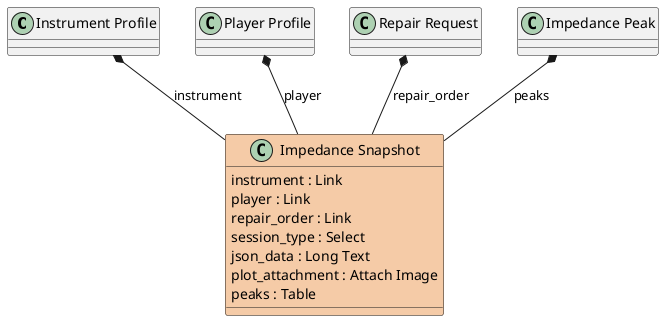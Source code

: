 @startuml
"Instrument Profile" *-- "Impedance Snapshot" : instrument
"Player Profile" *-- "Impedance Snapshot" : player
"Repair Request" *-- "Impedance Snapshot" : repair_order
"Impedance Peak" *-- "Impedance Snapshot" : peaks
class "Impedance Snapshot" #F5CBA7 {
  instrument : Link
  player : Link
  repair_order : Link
  session_type : Select
  json_data : Long Text
  plot_attachment : Attach Image
  peaks : Table
}
@enduml